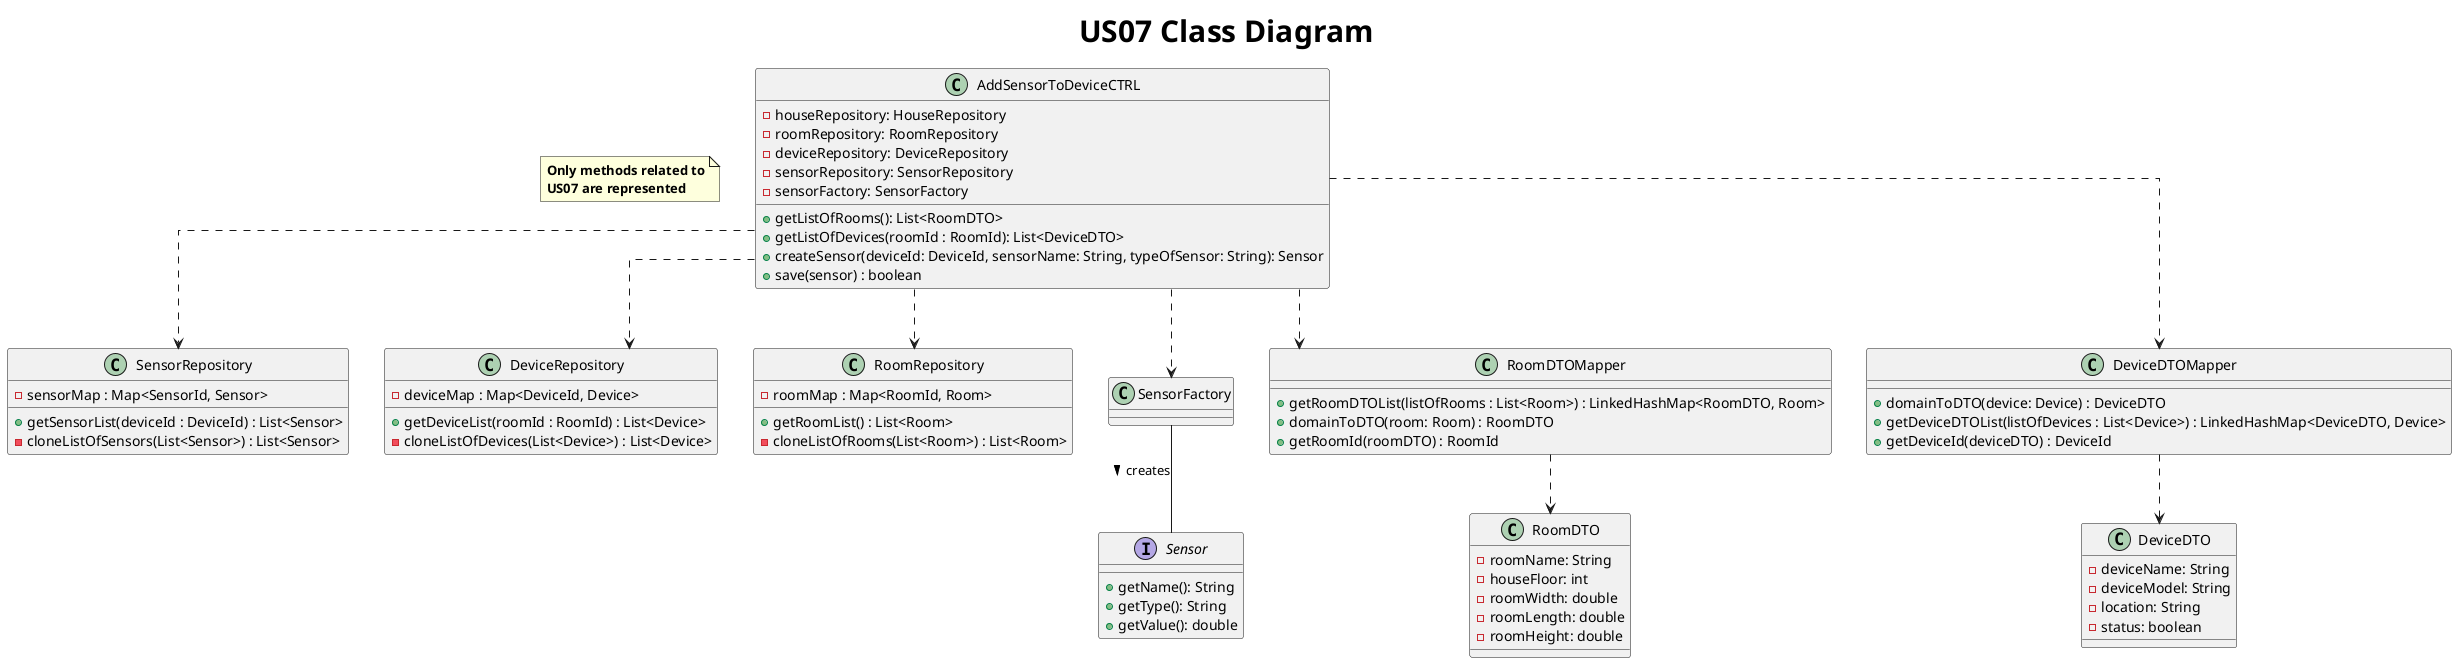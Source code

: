 @startuml

title <size: 30> US07 Class Diagram
note "<b>Only methods related to\n<b>US07 are represented" as N1
skinparam linetype ortho

       AddSensorToDeviceCTRL  ..> SensorRepository
       AddSensorToDeviceCTRL  ..> DeviceRepository
       AddSensorToDeviceCTRL  ..> RoomRepository
       AddSensorToDeviceCTRL  ..> SensorFactory
       SensorFactory -- Sensor : creates >
       AddSensorToDeviceCTRL ..> RoomDTOMapper
       AddSensorToDeviceCTRL ..> DeviceDTOMapper
       DeviceDTOMapper ..> DeviceDTO
       RoomDTOMapper ..> RoomDTO


    class AddSensorToDeviceCTRL{
        -houseRepository: HouseRepository
        -roomRepository: RoomRepository
        -deviceRepository: DeviceRepository
        -sensorRepository: SensorRepository
        -sensorFactory: SensorFactory
        +getListOfRooms(): List<RoomDTO>
        +getListOfDevices(roomId : RoomId): List<DeviceDTO>
        +createSensor(deviceId: DeviceId, sensorName: String, typeOfSensor: String): Sensor
        +save(sensor) : boolean
    }

    class RoomDTO{
        -roomName: String
        -houseFloor: int
        -roomWidth: double
        -roomLength: double
        -roomHeight: double
    }

    class DeviceDTO{
        -deviceName: String
        -deviceModel: String
        -location: String
        -status: boolean
    }

    class RoomDTOMapper{
        +getRoomDTOList(listOfRooms : List<Room>) : LinkedHashMap<RoomDTO, Room>
        +domainToDTO(room: Room) : RoomDTO
        +getRoomId(roomDTO) : RoomId
    }

    class DeviceDTOMapper{
        +domainToDTO(device: Device) : DeviceDTO
        +getDeviceDTOList(listOfDevices : List<Device>) : LinkedHashMap<DeviceDTO, Device>
        +getDeviceId(deviceDTO) : DeviceId
    }


   class RoomRepository{
        -roomMap : Map<RoomId, Room>
        +getRoomList() : List<Room>
        -cloneListOfRooms(List<Room>) : List<Room>
   }

    class DeviceRepository{
        -deviceMap : Map<DeviceId, Device>
        +getDeviceList(roomId : RoomId) : List<Device>
        -cloneListOfDevices(List<Device>) : List<Device>
    }

    class SensorRepository{
        -sensorMap : Map<SensorId, Sensor>
        +getSensorList(deviceId : DeviceId) : List<Sensor>
        -cloneListOfSensors(List<Sensor>) : List<Sensor>
    }


    interface Sensor{
        +getName(): String
        +getType(): String
        +getValue(): double
    }


@enduml